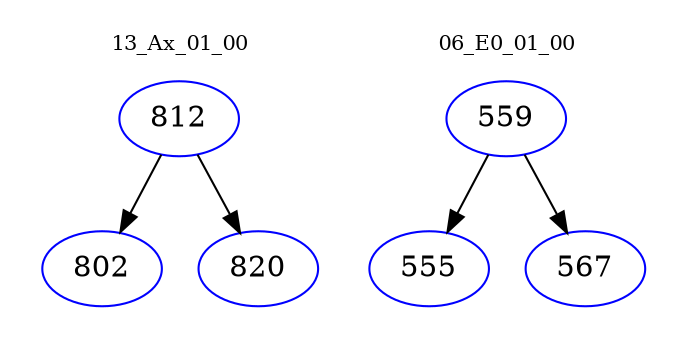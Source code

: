 digraph{
subgraph cluster_0 {
color = white
label = "13_Ax_01_00";
fontsize=10;
T0_812 [label="812", color="blue"]
T0_812 -> T0_802 [color="black"]
T0_802 [label="802", color="blue"]
T0_812 -> T0_820 [color="black"]
T0_820 [label="820", color="blue"]
}
subgraph cluster_1 {
color = white
label = "06_E0_01_00";
fontsize=10;
T1_559 [label="559", color="blue"]
T1_559 -> T1_555 [color="black"]
T1_555 [label="555", color="blue"]
T1_559 -> T1_567 [color="black"]
T1_567 [label="567", color="blue"]
}
}
